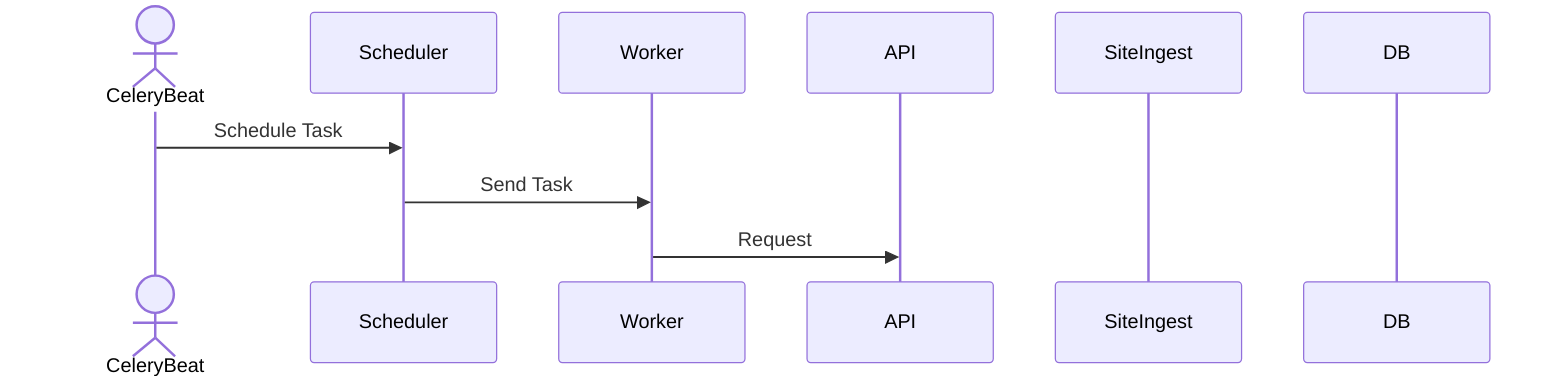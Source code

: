 sequenceDiagram

actor CeleryBeat
participant Scheduler
participant Worker
participant API
participant SiteIngest
participant DB


CeleryBeat->>Scheduler: Schedule Task
Scheduler->>Worker: Send Task
Worker->>API: Request